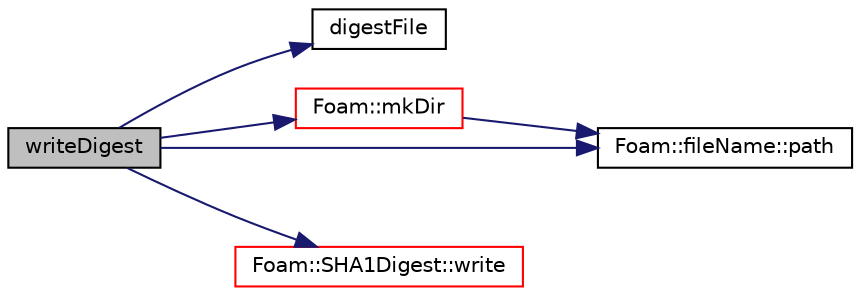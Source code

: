 digraph "writeDigest"
{
  bgcolor="transparent";
  edge [fontname="Helvetica",fontsize="10",labelfontname="Helvetica",labelfontsize="10"];
  node [fontname="Helvetica",fontsize="10",shape=record];
  rankdir="LR";
  Node311 [label="writeDigest",height=0.2,width=0.4,color="black", fillcolor="grey75", style="filled", fontcolor="black"];
  Node311 -> Node312 [color="midnightblue",fontsize="10",style="solid",fontname="Helvetica"];
  Node312 [label="digestFile",height=0.2,width=0.4,color="black",URL="$a27189.html#ab36c057c7371b515dfd1fce0488581ca",tooltip="Path for SHA1Digest. "];
  Node311 -> Node313 [color="midnightblue",fontsize="10",style="solid",fontname="Helvetica"];
  Node313 [label="Foam::mkDir",height=0.2,width=0.4,color="red",URL="$a21851.html#a2ae410f2311adf94d66451b7423fdf4e",tooltip="Make a directory and return an error if it could not be created. "];
  Node313 -> Node368 [color="midnightblue",fontsize="10",style="solid",fontname="Helvetica"];
  Node368 [label="Foam::fileName::path",height=0.2,width=0.4,color="black",URL="$a29541.html#abe7b9078c8e7356c6131b70a8f729372",tooltip="Return directory path name (part before last /) "];
  Node311 -> Node368 [color="midnightblue",fontsize="10",style="solid",fontname="Helvetica"];
  Node311 -> Node369 [color="midnightblue",fontsize="10",style="solid",fontname="Helvetica"];
  Node369 [label="Foam::SHA1Digest::write",height=0.2,width=0.4,color="red",URL="$a28897.html#ac6f9e6e8cc976c13c54633d3895cc57e",tooltip="Write (40-byte) text representation, optionally with &#39;_&#39; prefix. "];
}
